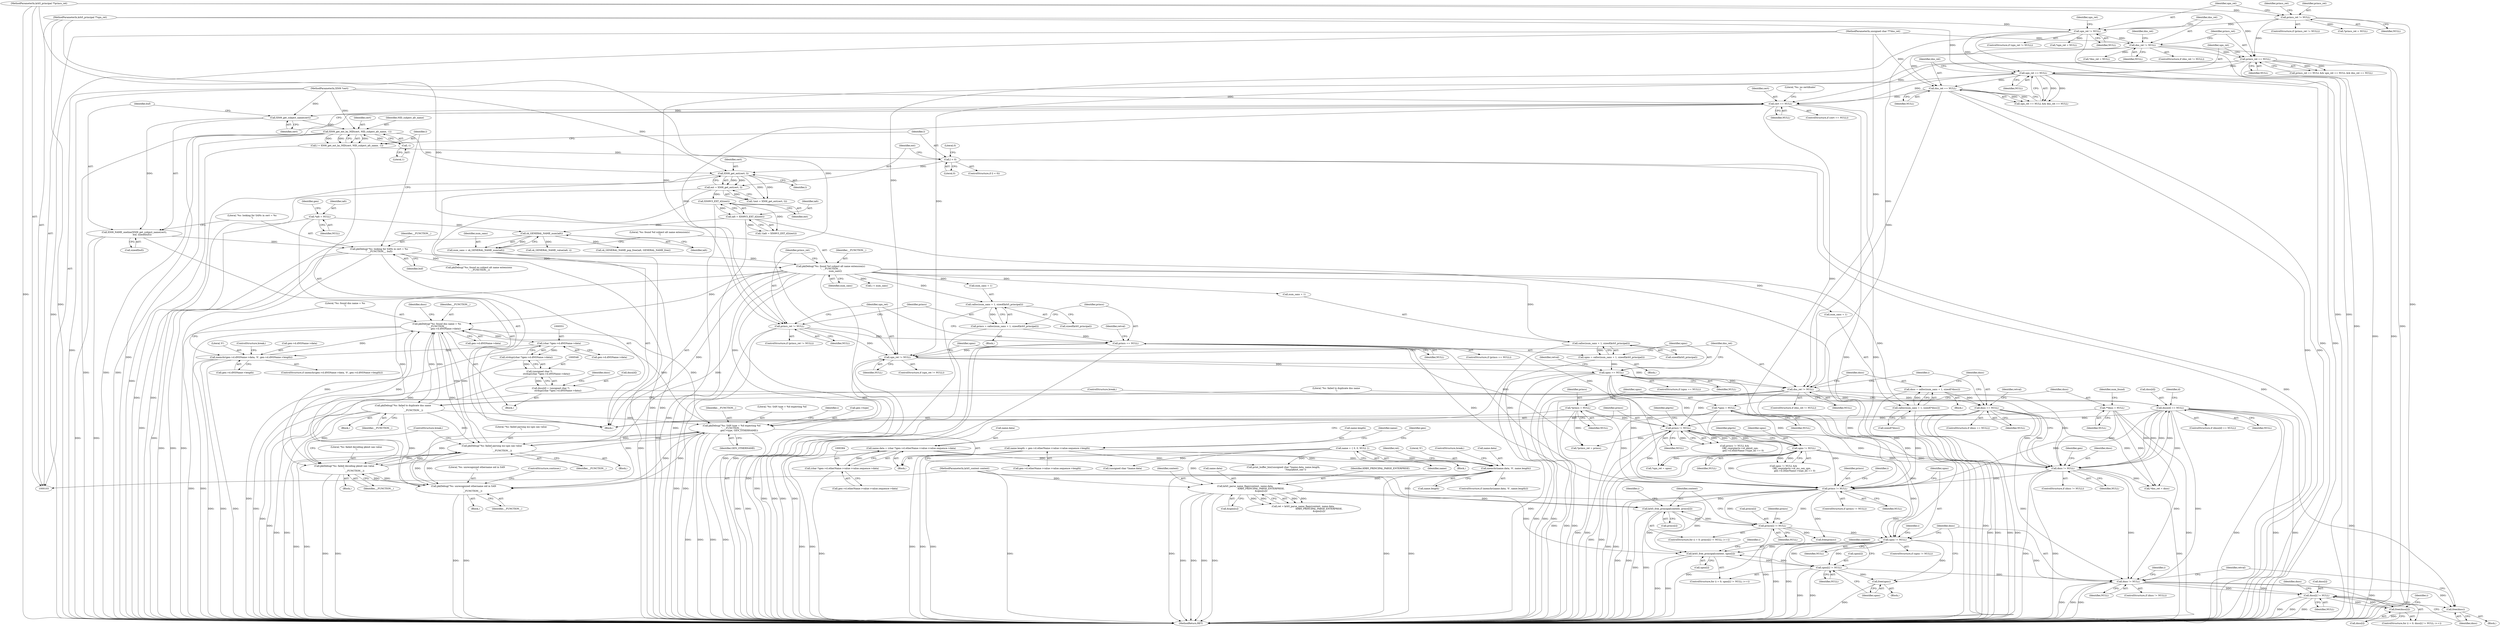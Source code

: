 digraph "0_krb5_50fe4074f188c2d4da0c421e96553acea8378db2@API" {
"1000651" [label="(Call,krb5_free_principal(context, upns[i]))"];
"1000628" [label="(Call,krb5_free_principal(context, princs[i]))"];
"1000480" [label="(Call,krb5_parse_name_flags(context, name.data,\n                                            KRB5_PRINCIPAL_PARSE_ENTERPRISE,\n                                            &upns[u]))"];
"1000104" [label="(MethodParameterIn,krb5_context context)"];
"1000349" [label="(Call,name = { 0, 0, NULL })"];
"1000469" [label="(Call,memchr(name.data, '\0', name.length))"];
"1000379" [label="(Call,name.data = (char *)gen->d.otherName->value->value.sequence->data)"];
"1000383" [label="(Call,(char *)gen->d.otherName->value->value.sequence->data)"];
"1000362" [label="(Call,name.length = gen->d.otherName->value->value.sequence->length)"];
"1000613" [label="(Call,princs != NULL)"];
"1000285" [label="(Call,princs == NULL)"];
"1000276" [label="(Call,princs = calloc(num_sans + 1, sizeof(krb5_principal)))"];
"1000278" [label="(Call,calloc(num_sans + 1, sizeof(krb5_principal)))"];
"1000267" [label="(Call,pkiDebug(\"%s: found %d subject alt name extension(s)\n\", __FUNCTION__,\n             num_sans))"];
"1000225" [label="(Call,pkiDebug(\"%s: looking for SANs in cert = %s\n\", __FUNCTION__, buf))"];
"1000219" [label="(Call,X509_NAME_oneline(X509_get_subject_name(cert),\n                      buf, sizeof(buf)))"];
"1000220" [label="(Call,X509_get_subject_name(cert))"];
"1000210" [label="(Call,cert == NULL)"];
"1000107" [label="(MethodParameterIn,X509 *cert)"];
"1000193" [label="(Call,princs_ret == NULL)"];
"1000168" [label="(Call,princs_ret != NULL)"];
"1000108" [label="(MethodParameterIn,krb5_principal **princs_ret)"];
"1000184" [label="(Call,dns_ret != NULL)"];
"1000110" [label="(MethodParameterIn,unsigned char ***dns_ret)"];
"1000176" [label="(Call,upn_ret != NULL)"];
"1000109" [label="(MethodParameterIn,krb5_principal **upn_ret)"];
"1000197" [label="(Call,upn_ret == NULL)"];
"1000200" [label="(Call,dns_ret == NULL)"];
"1000263" [label="(Call,num_sans = sk_GENERAL_NAME_num(ialt))"];
"1000265" [label="(Call,sk_GENERAL_NAME_num(ialt))"];
"1000251" [label="(Call,ialt = X509V3_EXT_d2i(ext))"];
"1000253" [label="(Call,X509V3_EXT_d2i(ext))"];
"1000245" [label="(Call,ext = X509_get_ext(cert, l))"];
"1000247" [label="(Call,X509_get_ext(cert, l))"];
"1000231" [label="(Call,X509_get_ext_by_NID(cert, NID_subject_alt_name, -1))"];
"1000234" [label="(Call,-1)"];
"1000237" [label="(Call,l < 0)"];
"1000229" [label="(Call,l = X509_get_ext_by_NID(cert, NID_subject_alt_name, -1))"];
"1000160" [label="(Call,*ialt = NULL)"];
"1000272" [label="(Call,princs_ret != NULL)"];
"1000400" [label="(Call,princs != NULL)"];
"1000135" [label="(Call,*princs = NULL)"];
"1000330" [label="(Call,dnss == NULL)"];
"1000320" [label="(Call,dnss = calloc(num_sans + 1, sizeof(*dnss)))"];
"1000322" [label="(Call,calloc(num_sans + 1, sizeof(*dnss)))"];
"1000316" [label="(Call,dns_ret != NULL)"];
"1000307" [label="(Call,upns == NULL)"];
"1000298" [label="(Call,upns = calloc(num_sans + 1, sizeof(krb5_principal)))"];
"1000300" [label="(Call,calloc(num_sans + 1, sizeof(krb5_principal)))"];
"1000294" [label="(Call,upn_ret != NULL)"];
"1000511" [label="(Call,dnss != NULL)"];
"1000143" [label="(Call,**dnss = NULL)"];
"1000560" [label="(Call,dnss[d] == NULL)"];
"1000543" [label="(Call,dnss[d] = (unsigned char *)\n                    strdup((char *)gen->d.dNSName->data))"];
"1000547" [label="(Call,(unsigned char *)\n                    strdup((char *)gen->d.dNSName->data))"];
"1000549" [label="(Call,strdup((char *)gen->d.dNSName->data))"];
"1000550" [label="(Call,(char *)gen->d.dNSName->data)"];
"1000533" [label="(Call,pkiDebug(\"%s: found dns name = %s\n\", __FUNCTION__,\n                         gen->d.dNSName->data))"];
"1000577" [label="(Call,pkiDebug(\"%s: SAN type = %d expecting %d\n\", __FUNCTION__,\n                     gen->type, GEN_OTHERNAME))"];
"1000493" [label="(Call,pkiDebug(\"%s: failed parsing ms-upn san value\n\",\n                             __FUNCTION__))"];
"1000439" [label="(Call,pkiDebug(\"%s: failed decoding pkinit san value\n\",\n                             __FUNCTION__))"];
"1000504" [label="(Call,pkiDebug(\"%s: unrecognized othername oid in SAN\n\",\n                         __FUNCTION__))"];
"1000566" [label="(Call,pkiDebug(\"%s: failed to duplicate dns name\n\",\n                             __FUNCTION__))"];
"1000516" [label="(Call,memchr(gen->d.dNSName->data, '\0', gen->d.dNSName->length))"];
"1000451" [label="(Call,upns != NULL)"];
"1000139" [label="(Call,*upns = NULL)"];
"1000621" [label="(Call,princs[i] != NULL)"];
"1000636" [label="(Call,upns != NULL)"];
"1000644" [label="(Call,upns[i] != NULL)"];
"1000651" [label="(Call,krb5_free_principal(context, upns[i]))"];
"1000656" [label="(Call,free(upns))"];
"1000659" [label="(Call,dnss != NULL)"];
"1000667" [label="(Call,dnss[i] != NULL)"];
"1000674" [label="(Call,free(dnss[i]))"];
"1000678" [label="(Call,free(dnss))"];
"1000561" [label="(Call,dnss[d])"];
"1000108" [label="(MethodParameterIn,krb5_principal **princs_ret)"];
"1000249" [label="(Identifier,l)"];
"1000189" [label="(Identifier,dns_ret)"];
"1000265" [label="(Call,sk_GENERAL_NAME_num(ialt))"];
"1000494" [label="(Literal,\"%s: failed parsing ms-upn san value\n\")"];
"1000326" [label="(Call,sizeof(*dnss))"];
"1000482" [label="(Call,name.data)"];
"1000109" [label="(MethodParameterIn,krb5_principal **upn_ret)"];
"1000274" [label="(Identifier,NULL)"];
"1000453" [label="(Identifier,NULL)"];
"1000667" [label="(Call,dnss[i] != NULL)"];
"1000681" [label="(Identifier,retval)"];
"1000401" [label="(Identifier,princs)"];
"1000308" [label="(Identifier,upns)"];
"1000477" [label="(ControlStructure,break;)"];
"1000515" [label="(ControlStructure,if (memchr(gen->d.dNSName->data, '\0', gen->d.dNSName->length)))"];
"1000199" [label="(Identifier,NULL)"];
"1000235" [label="(Literal,1)"];
"1000340" [label="(Identifier,i)"];
"1000469" [label="(Call,memchr(name.data, '\0', name.length))"];
"1000197" [label="(Call,upn_ret == NULL)"];
"1000547" [label="(Call,(unsigned char *)\n                    strdup((char *)gen->d.dNSName->data))"];
"1000533" [label="(Call,pkiDebug(\"%s: found dns name = %s\n\", __FUNCTION__,\n                         gen->d.dNSName->data))"];
"1000298" [label="(Call,upns = calloc(num_sans + 1, sizeof(krb5_principal)))"];
"1000295" [label="(Identifier,upn_ret)"];
"1000286" [label="(Identifier,princs)"];
"1000402" [label="(Identifier,NULL)"];
"1000661" [label="(Identifier,NULL)"];
"1000451" [label="(Call,upns != NULL)"];
"1000506" [label="(Identifier,__FUNCTION__)"];
"1000622" [label="(Call,princs[i])"];
"1000293" [label="(ControlStructure,if (upn_ret != NULL))"];
"1000362" [label="(Call,name.length = gen->d.otherName->value->value.sequence->length)"];
"1000363" [label="(Call,name.length)"];
"1000628" [label="(Call,krb5_free_principal(context, princs[i]))"];
"1000514" [label="(Block,)"];
"1000230" [label="(Identifier,l)"];
"1000304" [label="(Call,sizeof(krb5_principal))"];
"1000254" [label="(Identifier,ext)"];
"1000495" [label="(Identifier,__FUNCTION__)"];
"1000137" [label="(Identifier,NULL)"];
"1000176" [label="(Call,upn_ret != NULL)"];
"1000187" [label="(Call,*dns_ret = NULL)"];
"1000568" [label="(Identifier,__FUNCTION__)"];
"1000635" [label="(ControlStructure,if (upns != NULL))"];
"1000485" [label="(Identifier,KRB5_PRINCIPAL_PARSE_ENTERPRISE)"];
"1000383" [label="(Call,(char *)gen->d.otherName->value->value.sequence->data)"];
"1000675" [label="(Call,dnss[i])"];
"1000577" [label="(Call,pkiDebug(\"%s: SAN type = %d expecting %d\n\", __FUNCTION__,\n                     gen->type, GEN_OTHERNAME))"];
"1000470" [label="(Call,name.data)"];
"1000492" [label="(Block,)"];
"1000505" [label="(Literal,\"%s: unrecognized othername oid in SAN\n\")"];
"1000175" [label="(ControlStructure,if (upn_ret != NULL))"];
"1000352" [label="(Identifier,gen)"];
"1000161" [label="(Identifier,ialt)"];
"1000532" [label="(ControlStructure,break;)"];
"1000360" [label="(Block,)"];
"1000271" [label="(ControlStructure,if (princs_ret != NULL))"];
"1000330" [label="(Call,dnss == NULL)"];
"1000139" [label="(Call,*upns = NULL)"];
"1000162" [label="(Identifier,NULL)"];
"1000658" [label="(ControlStructure,if (dnss != NULL))"];
"1000104" [label="(MethodParameterIn,krb5_context context)"];
"1000309" [label="(Identifier,NULL)"];
"1000517" [label="(Call,gen->d.dNSName->data)"];
"1000614" [label="(Identifier,princs)"];
"1000615" [label="(Identifier,NULL)"];
"1000285" [label="(Call,princs == NULL)"];
"1000290" [label="(Identifier,retval)"];
"1000226" [label="(Literal,\"%s: looking for SANs in cert = %s\n\")"];
"1000307" [label="(Call,upns == NULL)"];
"1000418" [label="(Call,(unsigned char *)name.data)"];
"1000479" [label="(Identifier,ret)"];
"1000625" [label="(Identifier,NULL)"];
"1000277" [label="(Identifier,princs)"];
"1000504" [label="(Call,pkiDebug(\"%s: unrecognized othername oid in SAN\n\",\n                         __FUNCTION__))"];
"1000650" [label="(Identifier,i)"];
"1000645" [label="(Call,upns[i])"];
"1000513" [label="(Identifier,NULL)"];
"1000583" [label="(Identifier,GEN_OTHERNAME)"];
"1000179" [label="(Call,*upn_ret = NULL)"];
"1000634" [label="(Identifier,princs)"];
"1000232" [label="(Identifier,cert)"];
"1000630" [label="(Call,princs[i])"];
"1000478" [label="(Call,ret = krb5_parse_name_flags(context, name.data,\n                                            KRB5_PRINCIPAL_PARSE_ENTERPRISE,\n                                            &upns[u]))"];
"1000136" [label="(Identifier,princs)"];
"1000297" [label="(Block,)"];
"1000144" [label="(Identifier,dnss)"];
"1000266" [label="(Identifier,ialt)"];
"1000565" [label="(Block,)"];
"1000275" [label="(Block,)"];
"1000212" [label="(Identifier,NULL)"];
"1000640" [label="(ControlStructure,for (i = 0; upns[i] != NULL; i++))"];
"1000256" [label="(Call,pkiDebug(\"%s: found no subject alt name extensions\n\", __FUNCTION__))"];
"1000253" [label="(Call,X509V3_EXT_d2i(ext))"];
"1000178" [label="(Identifier,NULL)"];
"1000236" [label="(ControlStructure,if (l < 0))"];
"1000319" [label="(Block,)"];
"1000323" [label="(Call,num_sans + 1)"];
"1000173" [label="(Identifier,princs_ret)"];
"1000639" [label="(Block,)"];
"1000346" [label="(Identifier,i)"];
"1000637" [label="(Identifier,upns)"];
"1000536" [label="(Call,gen->d.dNSName->data)"];
"1000322" [label="(Call,calloc(num_sans + 1, sizeof(*dnss)))"];
"1000575" [label="(ControlStructure,break;)"];
"1000227" [label="(Identifier,__FUNCTION__)"];
"1000200" [label="(Call,dns_ret == NULL)"];
"1000349" [label="(Call,name = { 0, 0, NULL })"];
"1000636" [label="(Call,upns != NULL)"];
"1000366" [label="(Call,gen->d.otherName->value->value.sequence->length)"];
"1000493" [label="(Call,pkiDebug(\"%s: failed parsing ms-upn san value\n\",\n                             __FUNCTION__))"];
"1000246" [label="(Identifier,ext)"];
"1000165" [label="(Identifier,gen)"];
"1000238" [label="(Identifier,l)"];
"1000550" [label="(Call,(char *)gen->d.dNSName->data)"];
"1000222" [label="(Identifier,buf)"];
"1000481" [label="(Identifier,context)"];
"1000231" [label="(Call,X509_get_ext_by_NID(cert, NID_subject_alt_name, -1))"];
"1000353" [label="(Call,sk_GENERAL_NAME_value(ialt, i))"];
"1000633" [label="(Call,free(princs))"];
"1000617" [label="(ControlStructure,for (i = 0; princs[i] != NULL; i++))"];
"1000535" [label="(Identifier,__FUNCTION__)"];
"1000642" [label="(Identifier,i)"];
"1000671" [label="(Identifier,NULL)"];
"1000201" [label="(Identifier,dns_ret)"];
"1000682" [label="(MethodReturn,RET)"];
"1000674" [label="(Call,free(dnss[i]))"];
"1000234" [label="(Call,-1)"];
"1000209" [label="(ControlStructure,if (cert == NULL))"];
"1000329" [label="(ControlStructure,if (dnss == NULL))"];
"1000169" [label="(Identifier,princs_ret)"];
"1000613" [label="(Call,princs != NULL)"];
"1000160" [label="(Call,*ialt = NULL)"];
"1000143" [label="(Call,**dnss = NULL)"];
"1000474" [label="(Call,name.length)"];
"1000438" [label="(Block,)"];
"1000140" [label="(Identifier,upns)"];
"1000659" [label="(Call,dnss != NULL)"];
"1000417" [label="(Call,print_buffer_bin((unsigned char *)name.data, name.length,\n                                 \"/tmp/pkinit_san\"))"];
"1000559" [label="(ControlStructure,if (dnss[d] == NULL))"];
"1000268" [label="(Literal,\"%s: found %d subject alt name extension(s)\n\")"];
"1000385" [label="(Call,gen->d.otherName->value->value.sequence->data)"];
"1000644" [label="(Call,upns[i] != NULL)"];
"1000184" [label="(Call,dns_ret != NULL)"];
"1000312" [label="(Identifier,retval)"];
"1000580" [label="(Call,gen->type)"];
"1000439" [label="(Call,pkiDebug(\"%s: failed decoding pkinit san value\n\",\n                             __FUNCTION__))"];
"1000507" [label="(ControlStructure,continue;)"];
"1000279" [label="(Call,num_sans + 1)"];
"1000663" [label="(ControlStructure,for (i = 0; dnss[i] != NULL; i++))"];
"1000244" [label="(Call,!(ext = X509_get_ext(cert, l)))"];
"1000486" [label="(Call,&upns[u])"];
"1000221" [label="(Identifier,cert)"];
"1000332" [label="(Identifier,NULL)"];
"1000237" [label="(Call,l < 0)"];
"1000315" [label="(ControlStructure,if (dns_ret != NULL))"];
"1000264" [label="(Identifier,num_sans)"];
"1000299" [label="(Identifier,upns)"];
"1000450" [label="(Call,upns != NULL &&\n                       OBJ_cmp(plgctx->id_ms_san_upn,\n                               gen->d.otherName->type_id) == 0)"];
"1000110" [label="(MethodParameterIn,unsigned char ***dns_ret)"];
"1000579" [label="(Identifier,__FUNCTION__)"];
"1000380" [label="(Call,name.data)"];
"1000270" [label="(Identifier,num_sans)"];
"1000564" [label="(Identifier,NULL)"];
"1000578" [label="(Literal,\"%s: SAN type = %d expecting %d\n\")"];
"1000141" [label="(Identifier,NULL)"];
"1000511" [label="(Call,dnss != NULL)"];
"1000629" [label="(Identifier,context)"];
"1000379" [label="(Call,name.data = (char *)gen->d.otherName->value->value.sequence->data)"];
"1000276" [label="(Call,princs = calloc(num_sans + 1, sizeof(krb5_principal)))"];
"1000300" [label="(Call,calloc(num_sans + 1, sizeof(krb5_principal)))"];
"1000193" [label="(Call,princs_ret == NULL)"];
"1000520" [label="(Identifier,gen)"];
"1000516" [label="(Call,memchr(gen->d.dNSName->data, '\0', gen->d.dNSName->length))"];
"1000186" [label="(Identifier,NULL)"];
"1000342" [label="(Call,i < num_sans)"];
"1000320" [label="(Call,dnss = calloc(num_sans + 1, sizeof(*dnss)))"];
"1000457" [label="(Identifier,plgctx)"];
"1000627" [label="(Identifier,i)"];
"1000211" [label="(Identifier,cert)"];
"1000272" [label="(Call,princs_ret != NULL)"];
"1000263" [label="(Call,num_sans = sk_GENERAL_NAME_num(ialt))"];
"1000241" [label="(Literal,0)"];
"1000406" [label="(Identifier,plgctx)"];
"1000510" [label="(ControlStructure,if (dnss != NULL))"];
"1000294" [label="(Call,upn_ret != NULL)"];
"1000400" [label="(Call,princs != NULL)"];
"1000335" [label="(Identifier,retval)"];
"1000198" [label="(Identifier,upn_ret)"];
"1000239" [label="(Literal,0)"];
"1000192" [label="(Call,princs_ret == NULL && upn_ret == NULL && dns_ret == NULL)"];
"1000183" [label="(ControlStructure,if (dns_ret != NULL))"];
"1000195" [label="(Identifier,NULL)"];
"1000210" [label="(Call,cert == NULL)"];
"1000656" [label="(Call,free(upns))"];
"1000660" [label="(Identifier,dnss)"];
"1000317" [label="(Identifier,dns_ret)"];
"1000673" [label="(Identifier,i)"];
"1000107" [label="(MethodParameterIn,X509 *cert)"];
"1000185" [label="(Identifier,dns_ret)"];
"1000177" [label="(Identifier,upn_ret)"];
"1000252" [label="(Identifier,ialt)"];
"1000233" [label="(Identifier,NID_subject_alt_name)"];
"1000296" [label="(Identifier,NULL)"];
"1000316" [label="(Call,dns_ret != NULL)"];
"1000584" [label="(Call,sk_GENERAL_NAME_pop_free(ialt, GENERAL_NAME_free))"];
"1000171" [label="(Call,*princs_ret = NULL)"];
"1000202" [label="(Identifier,NULL)"];
"1000248" [label="(Identifier,cert)"];
"1000549" [label="(Call,strdup((char *)gen->d.dNSName->data))"];
"1000468" [label="(ControlStructure,if (memchr(name.data, '\0', name.length)))"];
"1000399" [label="(Call,princs != NULL &&\n                OBJ_cmp(plgctx->id_pkinit_san,\n                        gen->d.otherName->type_id) == 0)"];
"1000619" [label="(Identifier,i)"];
"1000503" [label="(Block,)"];
"1000452" [label="(Identifier,upns)"];
"1000648" [label="(Identifier,NULL)"];
"1000111" [label="(Block,)"];
"1000247" [label="(Call,X509_get_ext(cert, l))"];
"1000638" [label="(Identifier,NULL)"];
"1000220" [label="(Call,X509_get_subject_name(cert))"];
"1000219" [label="(Call,X509_NAME_oneline(X509_get_subject_name(cert),\n                      buf, sizeof(buf)))"];
"1000652" [label="(Identifier,context)"];
"1000267" [label="(Call,pkiDebug(\"%s: found %d subject alt name extension(s)\n\", __FUNCTION__,\n             num_sans))"];
"1000170" [label="(Identifier,NULL)"];
"1000145" [label="(Identifier,NULL)"];
"1000223" [label="(Call,sizeof(buf))"];
"1000278" [label="(Call,calloc(num_sans + 1, sizeof(krb5_principal)))"];
"1000347" [label="(Block,)"];
"1000545" [label="(Identifier,dnss)"];
"1000167" [label="(ControlStructure,if (princs_ret != NULL))"];
"1000251" [label="(Call,ialt = X509V3_EXT_d2i(ext))"];
"1000604" [label="(Call,*dns_ret = dnss)"];
"1000525" [label="(Call,gen->d.dNSName->length)"];
"1000194" [label="(Identifier,princs_ret)"];
"1000196" [label="(Call,upn_ret == NULL && dns_ret == NULL)"];
"1000225" [label="(Call,pkiDebug(\"%s: looking for SANs in cert = %s\n\", __FUNCTION__, buf))"];
"1000560" [label="(Call,dnss[d] == NULL)"];
"1000657" [label="(Identifier,upns)"];
"1000284" [label="(ControlStructure,if (princs == NULL))"];
"1000512" [label="(Identifier,dnss)"];
"1000651" [label="(Call,krb5_free_principal(context, upns[i]))"];
"1000534" [label="(Literal,\"%s: found dns name = %s\n\")"];
"1000440" [label="(Literal,\"%s: failed decoding pkinit san value\n\")"];
"1000480" [label="(Call,krb5_parse_name_flags(context, name.data,\n                                            KRB5_PRINCIPAL_PARSE_ENTERPRISE,\n                                            &upns[u]))"];
"1000135" [label="(Call,*princs = NULL)"];
"1000668" [label="(Call,dnss[i])"];
"1000662" [label="(Block,)"];
"1000168" [label="(Call,princs_ret != NULL)"];
"1000552" [label="(Call,gen->d.dNSName->data)"];
"1000301" [label="(Call,num_sans + 1)"];
"1000318" [label="(Identifier,NULL)"];
"1000621" [label="(Call,princs[i] != NULL)"];
"1000441" [label="(Identifier,__FUNCTION__)"];
"1000679" [label="(Identifier,dnss)"];
"1000306" [label="(ControlStructure,if (upns == NULL))"];
"1000562" [label="(Identifier,dnss)"];
"1000269" [label="(Identifier,__FUNCTION__)"];
"1000282" [label="(Call,sizeof(krb5_principal))"];
"1000287" [label="(Identifier,NULL)"];
"1000149" [label="(Identifier,num_found)"];
"1000566" [label="(Call,pkiDebug(\"%s: failed to duplicate dns name\n\",\n                             __FUNCTION__))"];
"1000350" [label="(Identifier,name)"];
"1000524" [label="(Literal,'\0')"];
"1000598" [label="(Call,*upn_ret = upns)"];
"1000544" [label="(Call,dnss[d])"];
"1000592" [label="(Call,*princs_ret = princs)"];
"1000273" [label="(Identifier,princs_ret)"];
"1000228" [label="(Identifier,buf)"];
"1000676" [label="(Identifier,dnss)"];
"1000665" [label="(Identifier,i)"];
"1000181" [label="(Identifier,upn_ret)"];
"1000381" [label="(Identifier,name)"];
"1000612" [label="(ControlStructure,if (princs != NULL))"];
"1000245" [label="(Call,ext = X509_get_ext(cert, l))"];
"1000321" [label="(Identifier,dnss)"];
"1000543" [label="(Call,dnss[d] = (unsigned char *)\n                    strdup((char *)gen->d.dNSName->data))"];
"1000250" [label="(Call,!(ialt = X509V3_EXT_d2i(ext)))"];
"1000678" [label="(Call,free(dnss))"];
"1000508" [label="(ControlStructure,break;)"];
"1000331" [label="(Identifier,dnss)"];
"1000572" [label="(Identifier,d)"];
"1000567" [label="(Literal,\"%s: failed to duplicate dns name\n\")"];
"1000473" [label="(Literal,'\0')"];
"1000653" [label="(Call,upns[i])"];
"1000215" [label="(Literal,\"%s: no certificate!\n\")"];
"1000229" [label="(Call,l = X509_get_ext_by_NID(cert, NID_subject_alt_name, -1))"];
"1000651" -> "1000640"  [label="AST: "];
"1000651" -> "1000653"  [label="CFG: "];
"1000652" -> "1000651"  [label="AST: "];
"1000653" -> "1000651"  [label="AST: "];
"1000650" -> "1000651"  [label="CFG: "];
"1000651" -> "1000682"  [label="DDG: "];
"1000651" -> "1000682"  [label="DDG: "];
"1000651" -> "1000644"  [label="DDG: "];
"1000628" -> "1000651"  [label="DDG: "];
"1000480" -> "1000651"  [label="DDG: "];
"1000104" -> "1000651"  [label="DDG: "];
"1000636" -> "1000651"  [label="DDG: "];
"1000644" -> "1000651"  [label="DDG: "];
"1000628" -> "1000617"  [label="AST: "];
"1000628" -> "1000630"  [label="CFG: "];
"1000629" -> "1000628"  [label="AST: "];
"1000630" -> "1000628"  [label="AST: "];
"1000627" -> "1000628"  [label="CFG: "];
"1000628" -> "1000682"  [label="DDG: "];
"1000628" -> "1000682"  [label="DDG: "];
"1000628" -> "1000621"  [label="DDG: "];
"1000480" -> "1000628"  [label="DDG: "];
"1000104" -> "1000628"  [label="DDG: "];
"1000613" -> "1000628"  [label="DDG: "];
"1000621" -> "1000628"  [label="DDG: "];
"1000480" -> "1000478"  [label="AST: "];
"1000480" -> "1000486"  [label="CFG: "];
"1000481" -> "1000480"  [label="AST: "];
"1000482" -> "1000480"  [label="AST: "];
"1000485" -> "1000480"  [label="AST: "];
"1000486" -> "1000480"  [label="AST: "];
"1000478" -> "1000480"  [label="CFG: "];
"1000480" -> "1000682"  [label="DDG: "];
"1000480" -> "1000682"  [label="DDG: "];
"1000480" -> "1000682"  [label="DDG: "];
"1000480" -> "1000682"  [label="DDG: "];
"1000480" -> "1000478"  [label="DDG: "];
"1000480" -> "1000478"  [label="DDG: "];
"1000480" -> "1000478"  [label="DDG: "];
"1000480" -> "1000478"  [label="DDG: "];
"1000104" -> "1000480"  [label="DDG: "];
"1000349" -> "1000480"  [label="DDG: "];
"1000469" -> "1000480"  [label="DDG: "];
"1000104" -> "1000103"  [label="AST: "];
"1000104" -> "1000682"  [label="DDG: "];
"1000349" -> "1000347"  [label="AST: "];
"1000349" -> "1000350"  [label="CFG: "];
"1000350" -> "1000349"  [label="AST: "];
"1000352" -> "1000349"  [label="CFG: "];
"1000349" -> "1000682"  [label="DDG: "];
"1000349" -> "1000418"  [label="DDG: "];
"1000349" -> "1000417"  [label="DDG: "];
"1000349" -> "1000469"  [label="DDG: "];
"1000469" -> "1000468"  [label="AST: "];
"1000469" -> "1000474"  [label="CFG: "];
"1000470" -> "1000469"  [label="AST: "];
"1000473" -> "1000469"  [label="AST: "];
"1000474" -> "1000469"  [label="AST: "];
"1000477" -> "1000469"  [label="CFG: "];
"1000479" -> "1000469"  [label="CFG: "];
"1000469" -> "1000682"  [label="DDG: "];
"1000469" -> "1000682"  [label="DDG: "];
"1000469" -> "1000682"  [label="DDG: "];
"1000379" -> "1000469"  [label="DDG: "];
"1000362" -> "1000469"  [label="DDG: "];
"1000379" -> "1000360"  [label="AST: "];
"1000379" -> "1000383"  [label="CFG: "];
"1000380" -> "1000379"  [label="AST: "];
"1000383" -> "1000379"  [label="AST: "];
"1000401" -> "1000379"  [label="CFG: "];
"1000379" -> "1000682"  [label="DDG: "];
"1000379" -> "1000682"  [label="DDG: "];
"1000383" -> "1000379"  [label="DDG: "];
"1000379" -> "1000418"  [label="DDG: "];
"1000383" -> "1000385"  [label="CFG: "];
"1000384" -> "1000383"  [label="AST: "];
"1000385" -> "1000383"  [label="AST: "];
"1000383" -> "1000682"  [label="DDG: "];
"1000362" -> "1000360"  [label="AST: "];
"1000362" -> "1000366"  [label="CFG: "];
"1000363" -> "1000362"  [label="AST: "];
"1000366" -> "1000362"  [label="AST: "];
"1000381" -> "1000362"  [label="CFG: "];
"1000362" -> "1000682"  [label="DDG: "];
"1000362" -> "1000682"  [label="DDG: "];
"1000362" -> "1000417"  [label="DDG: "];
"1000613" -> "1000612"  [label="AST: "];
"1000613" -> "1000615"  [label="CFG: "];
"1000614" -> "1000613"  [label="AST: "];
"1000615" -> "1000613"  [label="AST: "];
"1000619" -> "1000613"  [label="CFG: "];
"1000637" -> "1000613"  [label="CFG: "];
"1000613" -> "1000682"  [label="DDG: "];
"1000613" -> "1000682"  [label="DDG: "];
"1000285" -> "1000613"  [label="DDG: "];
"1000285" -> "1000613"  [label="DDG: "];
"1000400" -> "1000613"  [label="DDG: "];
"1000400" -> "1000613"  [label="DDG: "];
"1000135" -> "1000613"  [label="DDG: "];
"1000307" -> "1000613"  [label="DDG: "];
"1000330" -> "1000613"  [label="DDG: "];
"1000210" -> "1000613"  [label="DDG: "];
"1000511" -> "1000613"  [label="DDG: "];
"1000316" -> "1000613"  [label="DDG: "];
"1000560" -> "1000613"  [label="DDG: "];
"1000451" -> "1000613"  [label="DDG: "];
"1000613" -> "1000621"  [label="DDG: "];
"1000613" -> "1000621"  [label="DDG: "];
"1000613" -> "1000633"  [label="DDG: "];
"1000613" -> "1000636"  [label="DDG: "];
"1000285" -> "1000284"  [label="AST: "];
"1000285" -> "1000287"  [label="CFG: "];
"1000286" -> "1000285"  [label="AST: "];
"1000287" -> "1000285"  [label="AST: "];
"1000290" -> "1000285"  [label="CFG: "];
"1000295" -> "1000285"  [label="CFG: "];
"1000285" -> "1000682"  [label="DDG: "];
"1000285" -> "1000682"  [label="DDG: "];
"1000285" -> "1000682"  [label="DDG: "];
"1000276" -> "1000285"  [label="DDG: "];
"1000272" -> "1000285"  [label="DDG: "];
"1000285" -> "1000294"  [label="DDG: "];
"1000285" -> "1000400"  [label="DDG: "];
"1000285" -> "1000592"  [label="DDG: "];
"1000276" -> "1000275"  [label="AST: "];
"1000276" -> "1000278"  [label="CFG: "];
"1000277" -> "1000276"  [label="AST: "];
"1000278" -> "1000276"  [label="AST: "];
"1000286" -> "1000276"  [label="CFG: "];
"1000276" -> "1000682"  [label="DDG: "];
"1000278" -> "1000276"  [label="DDG: "];
"1000278" -> "1000282"  [label="CFG: "];
"1000279" -> "1000278"  [label="AST: "];
"1000282" -> "1000278"  [label="AST: "];
"1000278" -> "1000682"  [label="DDG: "];
"1000267" -> "1000278"  [label="DDG: "];
"1000267" -> "1000111"  [label="AST: "];
"1000267" -> "1000270"  [label="CFG: "];
"1000268" -> "1000267"  [label="AST: "];
"1000269" -> "1000267"  [label="AST: "];
"1000270" -> "1000267"  [label="AST: "];
"1000273" -> "1000267"  [label="CFG: "];
"1000267" -> "1000682"  [label="DDG: "];
"1000267" -> "1000682"  [label="DDG: "];
"1000225" -> "1000267"  [label="DDG: "];
"1000263" -> "1000267"  [label="DDG: "];
"1000267" -> "1000279"  [label="DDG: "];
"1000267" -> "1000300"  [label="DDG: "];
"1000267" -> "1000301"  [label="DDG: "];
"1000267" -> "1000322"  [label="DDG: "];
"1000267" -> "1000323"  [label="DDG: "];
"1000267" -> "1000342"  [label="DDG: "];
"1000267" -> "1000439"  [label="DDG: "];
"1000267" -> "1000493"  [label="DDG: "];
"1000267" -> "1000504"  [label="DDG: "];
"1000267" -> "1000533"  [label="DDG: "];
"1000267" -> "1000577"  [label="DDG: "];
"1000225" -> "1000111"  [label="AST: "];
"1000225" -> "1000228"  [label="CFG: "];
"1000226" -> "1000225"  [label="AST: "];
"1000227" -> "1000225"  [label="AST: "];
"1000228" -> "1000225"  [label="AST: "];
"1000230" -> "1000225"  [label="CFG: "];
"1000225" -> "1000682"  [label="DDG: "];
"1000225" -> "1000682"  [label="DDG: "];
"1000225" -> "1000682"  [label="DDG: "];
"1000219" -> "1000225"  [label="DDG: "];
"1000225" -> "1000256"  [label="DDG: "];
"1000219" -> "1000111"  [label="AST: "];
"1000219" -> "1000223"  [label="CFG: "];
"1000220" -> "1000219"  [label="AST: "];
"1000222" -> "1000219"  [label="AST: "];
"1000223" -> "1000219"  [label="AST: "];
"1000226" -> "1000219"  [label="CFG: "];
"1000219" -> "1000682"  [label="DDG: "];
"1000219" -> "1000682"  [label="DDG: "];
"1000220" -> "1000219"  [label="DDG: "];
"1000220" -> "1000221"  [label="CFG: "];
"1000221" -> "1000220"  [label="AST: "];
"1000222" -> "1000220"  [label="CFG: "];
"1000210" -> "1000220"  [label="DDG: "];
"1000107" -> "1000220"  [label="DDG: "];
"1000220" -> "1000231"  [label="DDG: "];
"1000210" -> "1000209"  [label="AST: "];
"1000210" -> "1000212"  [label="CFG: "];
"1000211" -> "1000210"  [label="AST: "];
"1000212" -> "1000210"  [label="AST: "];
"1000215" -> "1000210"  [label="CFG: "];
"1000221" -> "1000210"  [label="CFG: "];
"1000210" -> "1000682"  [label="DDG: "];
"1000210" -> "1000682"  [label="DDG: "];
"1000210" -> "1000682"  [label="DDG: "];
"1000107" -> "1000210"  [label="DDG: "];
"1000193" -> "1000210"  [label="DDG: "];
"1000197" -> "1000210"  [label="DDG: "];
"1000200" -> "1000210"  [label="DDG: "];
"1000210" -> "1000272"  [label="DDG: "];
"1000107" -> "1000103"  [label="AST: "];
"1000107" -> "1000682"  [label="DDG: "];
"1000107" -> "1000231"  [label="DDG: "];
"1000107" -> "1000247"  [label="DDG: "];
"1000193" -> "1000192"  [label="AST: "];
"1000193" -> "1000195"  [label="CFG: "];
"1000194" -> "1000193"  [label="AST: "];
"1000195" -> "1000193"  [label="AST: "];
"1000198" -> "1000193"  [label="CFG: "];
"1000192" -> "1000193"  [label="CFG: "];
"1000193" -> "1000682"  [label="DDG: "];
"1000193" -> "1000682"  [label="DDG: "];
"1000193" -> "1000192"  [label="DDG: "];
"1000193" -> "1000192"  [label="DDG: "];
"1000168" -> "1000193"  [label="DDG: "];
"1000108" -> "1000193"  [label="DDG: "];
"1000184" -> "1000193"  [label="DDG: "];
"1000193" -> "1000197"  [label="DDG: "];
"1000193" -> "1000272"  [label="DDG: "];
"1000168" -> "1000167"  [label="AST: "];
"1000168" -> "1000170"  [label="CFG: "];
"1000169" -> "1000168"  [label="AST: "];
"1000170" -> "1000168"  [label="AST: "];
"1000173" -> "1000168"  [label="CFG: "];
"1000177" -> "1000168"  [label="CFG: "];
"1000168" -> "1000682"  [label="DDG: "];
"1000108" -> "1000168"  [label="DDG: "];
"1000168" -> "1000171"  [label="DDG: "];
"1000168" -> "1000176"  [label="DDG: "];
"1000108" -> "1000103"  [label="AST: "];
"1000108" -> "1000682"  [label="DDG: "];
"1000108" -> "1000272"  [label="DDG: "];
"1000184" -> "1000183"  [label="AST: "];
"1000184" -> "1000186"  [label="CFG: "];
"1000185" -> "1000184"  [label="AST: "];
"1000186" -> "1000184"  [label="AST: "];
"1000189" -> "1000184"  [label="CFG: "];
"1000194" -> "1000184"  [label="CFG: "];
"1000184" -> "1000682"  [label="DDG: "];
"1000184" -> "1000682"  [label="DDG: "];
"1000110" -> "1000184"  [label="DDG: "];
"1000176" -> "1000184"  [label="DDG: "];
"1000184" -> "1000187"  [label="DDG: "];
"1000184" -> "1000200"  [label="DDG: "];
"1000184" -> "1000316"  [label="DDG: "];
"1000110" -> "1000103"  [label="AST: "];
"1000110" -> "1000682"  [label="DDG: "];
"1000110" -> "1000200"  [label="DDG: "];
"1000110" -> "1000316"  [label="DDG: "];
"1000176" -> "1000175"  [label="AST: "];
"1000176" -> "1000178"  [label="CFG: "];
"1000177" -> "1000176"  [label="AST: "];
"1000178" -> "1000176"  [label="AST: "];
"1000181" -> "1000176"  [label="CFG: "];
"1000185" -> "1000176"  [label="CFG: "];
"1000176" -> "1000682"  [label="DDG: "];
"1000176" -> "1000682"  [label="DDG: "];
"1000109" -> "1000176"  [label="DDG: "];
"1000176" -> "1000179"  [label="DDG: "];
"1000176" -> "1000197"  [label="DDG: "];
"1000176" -> "1000294"  [label="DDG: "];
"1000109" -> "1000103"  [label="AST: "];
"1000109" -> "1000682"  [label="DDG: "];
"1000109" -> "1000197"  [label="DDG: "];
"1000109" -> "1000294"  [label="DDG: "];
"1000197" -> "1000196"  [label="AST: "];
"1000197" -> "1000199"  [label="CFG: "];
"1000198" -> "1000197"  [label="AST: "];
"1000199" -> "1000197"  [label="AST: "];
"1000201" -> "1000197"  [label="CFG: "];
"1000196" -> "1000197"  [label="CFG: "];
"1000197" -> "1000682"  [label="DDG: "];
"1000197" -> "1000682"  [label="DDG: "];
"1000197" -> "1000196"  [label="DDG: "];
"1000197" -> "1000196"  [label="DDG: "];
"1000197" -> "1000200"  [label="DDG: "];
"1000197" -> "1000294"  [label="DDG: "];
"1000200" -> "1000196"  [label="AST: "];
"1000200" -> "1000202"  [label="CFG: "];
"1000201" -> "1000200"  [label="AST: "];
"1000202" -> "1000200"  [label="AST: "];
"1000196" -> "1000200"  [label="CFG: "];
"1000200" -> "1000682"  [label="DDG: "];
"1000200" -> "1000682"  [label="DDG: "];
"1000200" -> "1000196"  [label="DDG: "];
"1000200" -> "1000196"  [label="DDG: "];
"1000200" -> "1000316"  [label="DDG: "];
"1000263" -> "1000111"  [label="AST: "];
"1000263" -> "1000265"  [label="CFG: "];
"1000264" -> "1000263"  [label="AST: "];
"1000265" -> "1000263"  [label="AST: "];
"1000268" -> "1000263"  [label="CFG: "];
"1000263" -> "1000682"  [label="DDG: "];
"1000265" -> "1000263"  [label="DDG: "];
"1000265" -> "1000266"  [label="CFG: "];
"1000266" -> "1000265"  [label="AST: "];
"1000265" -> "1000682"  [label="DDG: "];
"1000251" -> "1000265"  [label="DDG: "];
"1000160" -> "1000265"  [label="DDG: "];
"1000265" -> "1000353"  [label="DDG: "];
"1000265" -> "1000584"  [label="DDG: "];
"1000251" -> "1000250"  [label="AST: "];
"1000251" -> "1000253"  [label="CFG: "];
"1000252" -> "1000251"  [label="AST: "];
"1000253" -> "1000251"  [label="AST: "];
"1000250" -> "1000251"  [label="CFG: "];
"1000251" -> "1000682"  [label="DDG: "];
"1000251" -> "1000682"  [label="DDG: "];
"1000251" -> "1000250"  [label="DDG: "];
"1000253" -> "1000251"  [label="DDG: "];
"1000253" -> "1000254"  [label="CFG: "];
"1000254" -> "1000253"  [label="AST: "];
"1000253" -> "1000682"  [label="DDG: "];
"1000253" -> "1000250"  [label="DDG: "];
"1000245" -> "1000253"  [label="DDG: "];
"1000245" -> "1000244"  [label="AST: "];
"1000245" -> "1000247"  [label="CFG: "];
"1000246" -> "1000245"  [label="AST: "];
"1000247" -> "1000245"  [label="AST: "];
"1000244" -> "1000245"  [label="CFG: "];
"1000245" -> "1000682"  [label="DDG: "];
"1000245" -> "1000682"  [label="DDG: "];
"1000245" -> "1000244"  [label="DDG: "];
"1000247" -> "1000245"  [label="DDG: "];
"1000247" -> "1000245"  [label="DDG: "];
"1000247" -> "1000249"  [label="CFG: "];
"1000248" -> "1000247"  [label="AST: "];
"1000249" -> "1000247"  [label="AST: "];
"1000247" -> "1000682"  [label="DDG: "];
"1000247" -> "1000682"  [label="DDG: "];
"1000247" -> "1000244"  [label="DDG: "];
"1000247" -> "1000244"  [label="DDG: "];
"1000231" -> "1000247"  [label="DDG: "];
"1000237" -> "1000247"  [label="DDG: "];
"1000231" -> "1000229"  [label="AST: "];
"1000231" -> "1000234"  [label="CFG: "];
"1000232" -> "1000231"  [label="AST: "];
"1000233" -> "1000231"  [label="AST: "];
"1000234" -> "1000231"  [label="AST: "];
"1000229" -> "1000231"  [label="CFG: "];
"1000231" -> "1000682"  [label="DDG: "];
"1000231" -> "1000682"  [label="DDG: "];
"1000231" -> "1000682"  [label="DDG: "];
"1000231" -> "1000229"  [label="DDG: "];
"1000231" -> "1000229"  [label="DDG: "];
"1000231" -> "1000229"  [label="DDG: "];
"1000234" -> "1000231"  [label="DDG: "];
"1000234" -> "1000235"  [label="CFG: "];
"1000235" -> "1000234"  [label="AST: "];
"1000237" -> "1000236"  [label="AST: "];
"1000237" -> "1000239"  [label="CFG: "];
"1000238" -> "1000237"  [label="AST: "];
"1000239" -> "1000237"  [label="AST: "];
"1000241" -> "1000237"  [label="CFG: "];
"1000246" -> "1000237"  [label="CFG: "];
"1000237" -> "1000682"  [label="DDG: "];
"1000237" -> "1000682"  [label="DDG: "];
"1000229" -> "1000237"  [label="DDG: "];
"1000229" -> "1000111"  [label="AST: "];
"1000230" -> "1000229"  [label="AST: "];
"1000238" -> "1000229"  [label="CFG: "];
"1000229" -> "1000682"  [label="DDG: "];
"1000160" -> "1000111"  [label="AST: "];
"1000160" -> "1000162"  [label="CFG: "];
"1000161" -> "1000160"  [label="AST: "];
"1000162" -> "1000160"  [label="AST: "];
"1000165" -> "1000160"  [label="CFG: "];
"1000160" -> "1000682"  [label="DDG: "];
"1000272" -> "1000271"  [label="AST: "];
"1000272" -> "1000274"  [label="CFG: "];
"1000273" -> "1000272"  [label="AST: "];
"1000274" -> "1000272"  [label="AST: "];
"1000277" -> "1000272"  [label="CFG: "];
"1000295" -> "1000272"  [label="CFG: "];
"1000272" -> "1000682"  [label="DDG: "];
"1000272" -> "1000682"  [label="DDG: "];
"1000272" -> "1000294"  [label="DDG: "];
"1000400" -> "1000399"  [label="AST: "];
"1000400" -> "1000402"  [label="CFG: "];
"1000401" -> "1000400"  [label="AST: "];
"1000402" -> "1000400"  [label="AST: "];
"1000406" -> "1000400"  [label="CFG: "];
"1000399" -> "1000400"  [label="CFG: "];
"1000400" -> "1000682"  [label="DDG: "];
"1000400" -> "1000682"  [label="DDG: "];
"1000400" -> "1000399"  [label="DDG: "];
"1000400" -> "1000399"  [label="DDG: "];
"1000135" -> "1000400"  [label="DDG: "];
"1000330" -> "1000400"  [label="DDG: "];
"1000511" -> "1000400"  [label="DDG: "];
"1000316" -> "1000400"  [label="DDG: "];
"1000560" -> "1000400"  [label="DDG: "];
"1000451" -> "1000400"  [label="DDG: "];
"1000400" -> "1000451"  [label="DDG: "];
"1000400" -> "1000511"  [label="DDG: "];
"1000400" -> "1000592"  [label="DDG: "];
"1000135" -> "1000111"  [label="AST: "];
"1000135" -> "1000137"  [label="CFG: "];
"1000136" -> "1000135"  [label="AST: "];
"1000137" -> "1000135"  [label="AST: "];
"1000140" -> "1000135"  [label="CFG: "];
"1000135" -> "1000682"  [label="DDG: "];
"1000135" -> "1000592"  [label="DDG: "];
"1000330" -> "1000329"  [label="AST: "];
"1000330" -> "1000332"  [label="CFG: "];
"1000331" -> "1000330"  [label="AST: "];
"1000332" -> "1000330"  [label="AST: "];
"1000335" -> "1000330"  [label="CFG: "];
"1000340" -> "1000330"  [label="CFG: "];
"1000330" -> "1000682"  [label="DDG: "];
"1000330" -> "1000682"  [label="DDG: "];
"1000330" -> "1000682"  [label="DDG: "];
"1000320" -> "1000330"  [label="DDG: "];
"1000316" -> "1000330"  [label="DDG: "];
"1000330" -> "1000511"  [label="DDG: "];
"1000330" -> "1000511"  [label="DDG: "];
"1000330" -> "1000604"  [label="DDG: "];
"1000330" -> "1000659"  [label="DDG: "];
"1000320" -> "1000319"  [label="AST: "];
"1000320" -> "1000322"  [label="CFG: "];
"1000321" -> "1000320"  [label="AST: "];
"1000322" -> "1000320"  [label="AST: "];
"1000331" -> "1000320"  [label="CFG: "];
"1000320" -> "1000682"  [label="DDG: "];
"1000322" -> "1000320"  [label="DDG: "];
"1000322" -> "1000326"  [label="CFG: "];
"1000323" -> "1000322"  [label="AST: "];
"1000326" -> "1000322"  [label="AST: "];
"1000322" -> "1000682"  [label="DDG: "];
"1000316" -> "1000315"  [label="AST: "];
"1000316" -> "1000318"  [label="CFG: "];
"1000317" -> "1000316"  [label="AST: "];
"1000318" -> "1000316"  [label="AST: "];
"1000321" -> "1000316"  [label="CFG: "];
"1000340" -> "1000316"  [label="CFG: "];
"1000316" -> "1000682"  [label="DDG: "];
"1000316" -> "1000682"  [label="DDG: "];
"1000316" -> "1000682"  [label="DDG: "];
"1000307" -> "1000316"  [label="DDG: "];
"1000294" -> "1000316"  [label="DDG: "];
"1000316" -> "1000511"  [label="DDG: "];
"1000307" -> "1000306"  [label="AST: "];
"1000307" -> "1000309"  [label="CFG: "];
"1000308" -> "1000307"  [label="AST: "];
"1000309" -> "1000307"  [label="AST: "];
"1000312" -> "1000307"  [label="CFG: "];
"1000317" -> "1000307"  [label="CFG: "];
"1000307" -> "1000682"  [label="DDG: "];
"1000307" -> "1000682"  [label="DDG: "];
"1000307" -> "1000682"  [label="DDG: "];
"1000298" -> "1000307"  [label="DDG: "];
"1000294" -> "1000307"  [label="DDG: "];
"1000307" -> "1000451"  [label="DDG: "];
"1000307" -> "1000598"  [label="DDG: "];
"1000307" -> "1000636"  [label="DDG: "];
"1000298" -> "1000297"  [label="AST: "];
"1000298" -> "1000300"  [label="CFG: "];
"1000299" -> "1000298"  [label="AST: "];
"1000300" -> "1000298"  [label="AST: "];
"1000308" -> "1000298"  [label="CFG: "];
"1000298" -> "1000682"  [label="DDG: "];
"1000300" -> "1000298"  [label="DDG: "];
"1000300" -> "1000304"  [label="CFG: "];
"1000301" -> "1000300"  [label="AST: "];
"1000304" -> "1000300"  [label="AST: "];
"1000300" -> "1000682"  [label="DDG: "];
"1000294" -> "1000293"  [label="AST: "];
"1000294" -> "1000296"  [label="CFG: "];
"1000295" -> "1000294"  [label="AST: "];
"1000296" -> "1000294"  [label="AST: "];
"1000299" -> "1000294"  [label="CFG: "];
"1000317" -> "1000294"  [label="CFG: "];
"1000294" -> "1000682"  [label="DDG: "];
"1000294" -> "1000682"  [label="DDG: "];
"1000511" -> "1000510"  [label="AST: "];
"1000511" -> "1000513"  [label="CFG: "];
"1000512" -> "1000511"  [label="AST: "];
"1000513" -> "1000511"  [label="AST: "];
"1000520" -> "1000511"  [label="CFG: "];
"1000575" -> "1000511"  [label="CFG: "];
"1000511" -> "1000682"  [label="DDG: "];
"1000511" -> "1000682"  [label="DDG: "];
"1000511" -> "1000682"  [label="DDG: "];
"1000143" -> "1000511"  [label="DDG: "];
"1000560" -> "1000511"  [label="DDG: "];
"1000560" -> "1000511"  [label="DDG: "];
"1000451" -> "1000511"  [label="DDG: "];
"1000511" -> "1000560"  [label="DDG: "];
"1000511" -> "1000560"  [label="DDG: "];
"1000511" -> "1000604"  [label="DDG: "];
"1000511" -> "1000659"  [label="DDG: "];
"1000143" -> "1000111"  [label="AST: "];
"1000143" -> "1000145"  [label="CFG: "];
"1000144" -> "1000143"  [label="AST: "];
"1000145" -> "1000143"  [label="AST: "];
"1000149" -> "1000143"  [label="CFG: "];
"1000143" -> "1000682"  [label="DDG: "];
"1000143" -> "1000604"  [label="DDG: "];
"1000143" -> "1000659"  [label="DDG: "];
"1000560" -> "1000559"  [label="AST: "];
"1000560" -> "1000564"  [label="CFG: "];
"1000561" -> "1000560"  [label="AST: "];
"1000564" -> "1000560"  [label="AST: "];
"1000567" -> "1000560"  [label="CFG: "];
"1000572" -> "1000560"  [label="CFG: "];
"1000560" -> "1000682"  [label="DDG: "];
"1000560" -> "1000682"  [label="DDG: "];
"1000560" -> "1000682"  [label="DDG: "];
"1000543" -> "1000560"  [label="DDG: "];
"1000560" -> "1000604"  [label="DDG: "];
"1000560" -> "1000659"  [label="DDG: "];
"1000560" -> "1000678"  [label="DDG: "];
"1000543" -> "1000514"  [label="AST: "];
"1000543" -> "1000547"  [label="CFG: "];
"1000544" -> "1000543"  [label="AST: "];
"1000547" -> "1000543"  [label="AST: "];
"1000562" -> "1000543"  [label="CFG: "];
"1000543" -> "1000682"  [label="DDG: "];
"1000547" -> "1000543"  [label="DDG: "];
"1000547" -> "1000549"  [label="CFG: "];
"1000548" -> "1000547"  [label="AST: "];
"1000549" -> "1000547"  [label="AST: "];
"1000547" -> "1000682"  [label="DDG: "];
"1000549" -> "1000547"  [label="DDG: "];
"1000549" -> "1000550"  [label="CFG: "];
"1000550" -> "1000549"  [label="AST: "];
"1000549" -> "1000682"  [label="DDG: "];
"1000550" -> "1000549"  [label="DDG: "];
"1000550" -> "1000552"  [label="CFG: "];
"1000551" -> "1000550"  [label="AST: "];
"1000552" -> "1000550"  [label="AST: "];
"1000550" -> "1000682"  [label="DDG: "];
"1000550" -> "1000516"  [label="DDG: "];
"1000533" -> "1000550"  [label="DDG: "];
"1000533" -> "1000514"  [label="AST: "];
"1000533" -> "1000536"  [label="CFG: "];
"1000534" -> "1000533"  [label="AST: "];
"1000535" -> "1000533"  [label="AST: "];
"1000536" -> "1000533"  [label="AST: "];
"1000545" -> "1000533"  [label="CFG: "];
"1000533" -> "1000682"  [label="DDG: "];
"1000533" -> "1000682"  [label="DDG: "];
"1000533" -> "1000439"  [label="DDG: "];
"1000533" -> "1000493"  [label="DDG: "];
"1000533" -> "1000504"  [label="DDG: "];
"1000577" -> "1000533"  [label="DDG: "];
"1000493" -> "1000533"  [label="DDG: "];
"1000439" -> "1000533"  [label="DDG: "];
"1000504" -> "1000533"  [label="DDG: "];
"1000566" -> "1000533"  [label="DDG: "];
"1000516" -> "1000533"  [label="DDG: "];
"1000533" -> "1000566"  [label="DDG: "];
"1000533" -> "1000577"  [label="DDG: "];
"1000577" -> "1000360"  [label="AST: "];
"1000577" -> "1000583"  [label="CFG: "];
"1000578" -> "1000577"  [label="AST: "];
"1000579" -> "1000577"  [label="AST: "];
"1000580" -> "1000577"  [label="AST: "];
"1000583" -> "1000577"  [label="AST: "];
"1000346" -> "1000577"  [label="CFG: "];
"1000577" -> "1000682"  [label="DDG: "];
"1000577" -> "1000682"  [label="DDG: "];
"1000577" -> "1000682"  [label="DDG: "];
"1000577" -> "1000682"  [label="DDG: "];
"1000577" -> "1000439"  [label="DDG: "];
"1000577" -> "1000493"  [label="DDG: "];
"1000577" -> "1000504"  [label="DDG: "];
"1000493" -> "1000577"  [label="DDG: "];
"1000439" -> "1000577"  [label="DDG: "];
"1000504" -> "1000577"  [label="DDG: "];
"1000566" -> "1000577"  [label="DDG: "];
"1000493" -> "1000492"  [label="AST: "];
"1000493" -> "1000495"  [label="CFG: "];
"1000494" -> "1000493"  [label="AST: "];
"1000495" -> "1000493"  [label="AST: "];
"1000508" -> "1000493"  [label="CFG: "];
"1000493" -> "1000682"  [label="DDG: "];
"1000493" -> "1000682"  [label="DDG: "];
"1000493" -> "1000439"  [label="DDG: "];
"1000439" -> "1000493"  [label="DDG: "];
"1000504" -> "1000493"  [label="DDG: "];
"1000566" -> "1000493"  [label="DDG: "];
"1000493" -> "1000504"  [label="DDG: "];
"1000439" -> "1000438"  [label="AST: "];
"1000439" -> "1000441"  [label="CFG: "];
"1000440" -> "1000439"  [label="AST: "];
"1000441" -> "1000439"  [label="AST: "];
"1000508" -> "1000439"  [label="CFG: "];
"1000439" -> "1000682"  [label="DDG: "];
"1000439" -> "1000682"  [label="DDG: "];
"1000504" -> "1000439"  [label="DDG: "];
"1000566" -> "1000439"  [label="DDG: "];
"1000439" -> "1000504"  [label="DDG: "];
"1000504" -> "1000503"  [label="AST: "];
"1000504" -> "1000506"  [label="CFG: "];
"1000505" -> "1000504"  [label="AST: "];
"1000506" -> "1000504"  [label="AST: "];
"1000507" -> "1000504"  [label="CFG: "];
"1000504" -> "1000682"  [label="DDG: "];
"1000504" -> "1000682"  [label="DDG: "];
"1000566" -> "1000504"  [label="DDG: "];
"1000566" -> "1000565"  [label="AST: "];
"1000566" -> "1000568"  [label="CFG: "];
"1000567" -> "1000566"  [label="AST: "];
"1000568" -> "1000566"  [label="AST: "];
"1000575" -> "1000566"  [label="CFG: "];
"1000566" -> "1000682"  [label="DDG: "];
"1000566" -> "1000682"  [label="DDG: "];
"1000516" -> "1000515"  [label="AST: "];
"1000516" -> "1000525"  [label="CFG: "];
"1000517" -> "1000516"  [label="AST: "];
"1000524" -> "1000516"  [label="AST: "];
"1000525" -> "1000516"  [label="AST: "];
"1000532" -> "1000516"  [label="CFG: "];
"1000534" -> "1000516"  [label="CFG: "];
"1000516" -> "1000682"  [label="DDG: "];
"1000516" -> "1000682"  [label="DDG: "];
"1000516" -> "1000682"  [label="DDG: "];
"1000451" -> "1000450"  [label="AST: "];
"1000451" -> "1000453"  [label="CFG: "];
"1000452" -> "1000451"  [label="AST: "];
"1000453" -> "1000451"  [label="AST: "];
"1000457" -> "1000451"  [label="CFG: "];
"1000450" -> "1000451"  [label="CFG: "];
"1000451" -> "1000682"  [label="DDG: "];
"1000451" -> "1000682"  [label="DDG: "];
"1000451" -> "1000450"  [label="DDG: "];
"1000451" -> "1000450"  [label="DDG: "];
"1000139" -> "1000451"  [label="DDG: "];
"1000451" -> "1000598"  [label="DDG: "];
"1000451" -> "1000636"  [label="DDG: "];
"1000139" -> "1000111"  [label="AST: "];
"1000139" -> "1000141"  [label="CFG: "];
"1000140" -> "1000139"  [label="AST: "];
"1000141" -> "1000139"  [label="AST: "];
"1000144" -> "1000139"  [label="CFG: "];
"1000139" -> "1000682"  [label="DDG: "];
"1000139" -> "1000598"  [label="DDG: "];
"1000139" -> "1000636"  [label="DDG: "];
"1000621" -> "1000617"  [label="AST: "];
"1000621" -> "1000625"  [label="CFG: "];
"1000622" -> "1000621"  [label="AST: "];
"1000625" -> "1000621"  [label="AST: "];
"1000629" -> "1000621"  [label="CFG: "];
"1000634" -> "1000621"  [label="CFG: "];
"1000621" -> "1000682"  [label="DDG: "];
"1000621" -> "1000682"  [label="DDG: "];
"1000621" -> "1000633"  [label="DDG: "];
"1000621" -> "1000636"  [label="DDG: "];
"1000636" -> "1000635"  [label="AST: "];
"1000636" -> "1000638"  [label="CFG: "];
"1000637" -> "1000636"  [label="AST: "];
"1000638" -> "1000636"  [label="AST: "];
"1000642" -> "1000636"  [label="CFG: "];
"1000660" -> "1000636"  [label="CFG: "];
"1000636" -> "1000682"  [label="DDG: "];
"1000636" -> "1000682"  [label="DDG: "];
"1000636" -> "1000644"  [label="DDG: "];
"1000636" -> "1000644"  [label="DDG: "];
"1000636" -> "1000656"  [label="DDG: "];
"1000636" -> "1000659"  [label="DDG: "];
"1000644" -> "1000640"  [label="AST: "];
"1000644" -> "1000648"  [label="CFG: "];
"1000645" -> "1000644"  [label="AST: "];
"1000648" -> "1000644"  [label="AST: "];
"1000652" -> "1000644"  [label="CFG: "];
"1000657" -> "1000644"  [label="CFG: "];
"1000644" -> "1000682"  [label="DDG: "];
"1000644" -> "1000682"  [label="DDG: "];
"1000644" -> "1000656"  [label="DDG: "];
"1000644" -> "1000659"  [label="DDG: "];
"1000656" -> "1000639"  [label="AST: "];
"1000656" -> "1000657"  [label="CFG: "];
"1000657" -> "1000656"  [label="AST: "];
"1000660" -> "1000656"  [label="CFG: "];
"1000656" -> "1000682"  [label="DDG: "];
"1000659" -> "1000658"  [label="AST: "];
"1000659" -> "1000661"  [label="CFG: "];
"1000660" -> "1000659"  [label="AST: "];
"1000661" -> "1000659"  [label="AST: "];
"1000665" -> "1000659"  [label="CFG: "];
"1000681" -> "1000659"  [label="CFG: "];
"1000659" -> "1000682"  [label="DDG: "];
"1000659" -> "1000682"  [label="DDG: "];
"1000659" -> "1000682"  [label="DDG: "];
"1000659" -> "1000667"  [label="DDG: "];
"1000659" -> "1000667"  [label="DDG: "];
"1000659" -> "1000674"  [label="DDG: "];
"1000659" -> "1000678"  [label="DDG: "];
"1000667" -> "1000663"  [label="AST: "];
"1000667" -> "1000671"  [label="CFG: "];
"1000668" -> "1000667"  [label="AST: "];
"1000671" -> "1000667"  [label="AST: "];
"1000676" -> "1000667"  [label="CFG: "];
"1000679" -> "1000667"  [label="CFG: "];
"1000667" -> "1000682"  [label="DDG: "];
"1000667" -> "1000682"  [label="DDG: "];
"1000667" -> "1000682"  [label="DDG: "];
"1000674" -> "1000667"  [label="DDG: "];
"1000667" -> "1000674"  [label="DDG: "];
"1000667" -> "1000678"  [label="DDG: "];
"1000674" -> "1000663"  [label="AST: "];
"1000674" -> "1000675"  [label="CFG: "];
"1000675" -> "1000674"  [label="AST: "];
"1000673" -> "1000674"  [label="CFG: "];
"1000678" -> "1000662"  [label="AST: "];
"1000678" -> "1000679"  [label="CFG: "];
"1000679" -> "1000678"  [label="AST: "];
"1000681" -> "1000678"  [label="CFG: "];
"1000678" -> "1000682"  [label="DDG: "];
}
